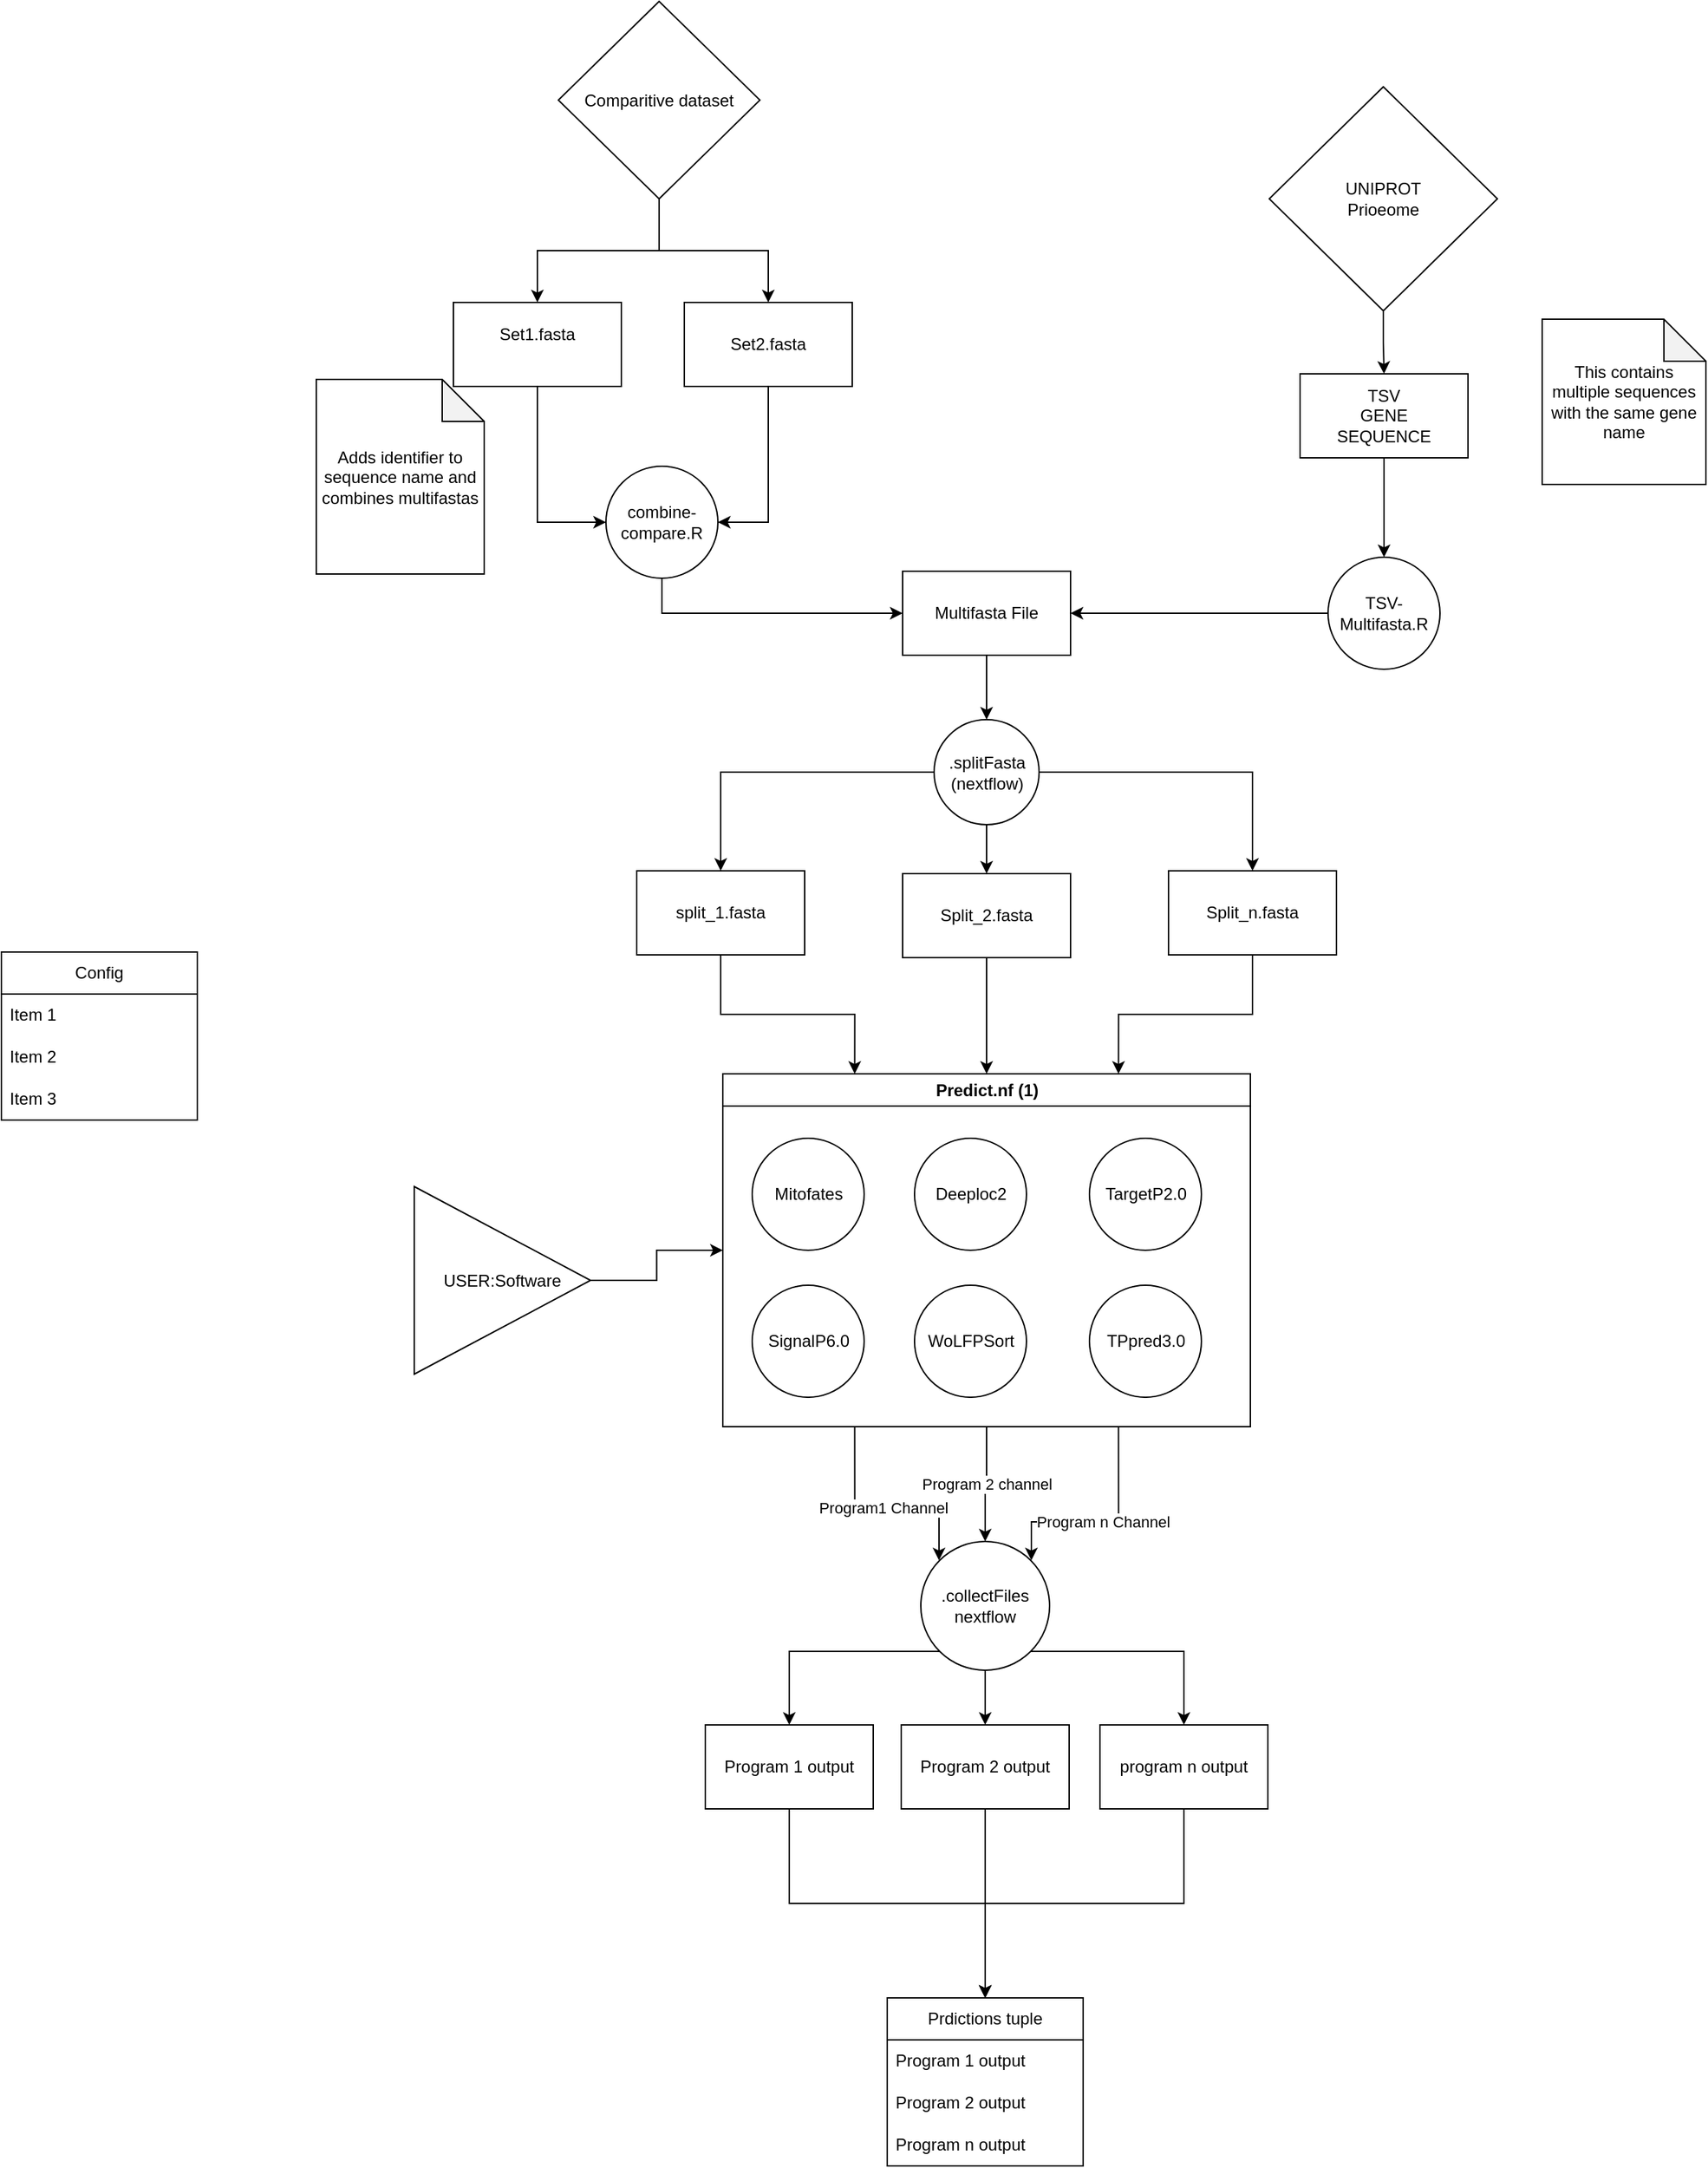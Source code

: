 <mxfile version="24.7.6">
  <diagram name="Page-1" id="ULZPpcux9okNFwmup-YN">
    <mxGraphModel dx="3840" dy="2156" grid="0" gridSize="10" guides="1" tooltips="1" connect="1" arrows="1" fold="1" page="0" pageScale="1" pageWidth="850" pageHeight="1100" math="0" shadow="0">
      <root>
        <mxCell id="0" />
        <mxCell id="1" parent="0" />
        <mxCell id="qJnq9B5q6zjiuBLe0VOC-31" style="edgeStyle=orthogonalEdgeStyle;rounded=0;orthogonalLoop=1;jettySize=auto;html=1;" parent="1" source="qJnq9B5q6zjiuBLe0VOC-3" target="qJnq9B5q6zjiuBLe0VOC-30" edge="1">
          <mxGeometry relative="1" as="geometry" />
        </mxCell>
        <mxCell id="qJnq9B5q6zjiuBLe0VOC-3" value="Multifasta File" style="rounded=0;whiteSpace=wrap;html=1;" parent="1" vertex="1">
          <mxGeometry x="168" y="170" width="120" height="60" as="geometry" />
        </mxCell>
        <mxCell id="qJnq9B5q6zjiuBLe0VOC-9" style="edgeStyle=orthogonalEdgeStyle;rounded=0;orthogonalLoop=1;jettySize=auto;html=1;" parent="1" source="qJnq9B5q6zjiuBLe0VOC-6" target="qJnq9B5q6zjiuBLe0VOC-14" edge="1">
          <mxGeometry relative="1" as="geometry">
            <mxPoint x="511.5" y="80" as="targetPoint" />
          </mxGeometry>
        </mxCell>
        <mxCell id="qJnq9B5q6zjiuBLe0VOC-6" value="&lt;div&gt;UNIPROT&lt;/div&gt;&lt;div&gt;Prioeome&lt;br&gt;&lt;/div&gt;" style="rhombus;whiteSpace=wrap;html=1;" parent="1" vertex="1">
          <mxGeometry x="430" y="-176" width="163" height="160" as="geometry" />
        </mxCell>
        <mxCell id="qJnq9B5q6zjiuBLe0VOC-12" value="This contains multiple sequences with the same gene name" style="shape=note;whiteSpace=wrap;html=1;backgroundOutline=1;darkOpacity=0.05;" parent="1" vertex="1">
          <mxGeometry x="625" y="-10" width="117" height="118" as="geometry" />
        </mxCell>
        <mxCell id="qJnq9B5q6zjiuBLe0VOC-16" style="edgeStyle=orthogonalEdgeStyle;rounded=0;orthogonalLoop=1;jettySize=auto;html=1;" parent="1" source="qJnq9B5q6zjiuBLe0VOC-14" target="qJnq9B5q6zjiuBLe0VOC-15" edge="1">
          <mxGeometry relative="1" as="geometry" />
        </mxCell>
        <mxCell id="qJnq9B5q6zjiuBLe0VOC-14" value="&lt;div&gt;TSV&lt;/div&gt;&lt;div&gt;GENE&lt;/div&gt;&lt;div&gt;SEQUENCE&lt;br&gt;&lt;/div&gt;" style="rounded=0;whiteSpace=wrap;html=1;" parent="1" vertex="1">
          <mxGeometry x="452" y="29" width="120" height="60" as="geometry" />
        </mxCell>
        <mxCell id="qJnq9B5q6zjiuBLe0VOC-17" style="edgeStyle=orthogonalEdgeStyle;rounded=0;orthogonalLoop=1;jettySize=auto;html=1;" parent="1" source="qJnq9B5q6zjiuBLe0VOC-15" target="qJnq9B5q6zjiuBLe0VOC-3" edge="1">
          <mxGeometry relative="1" as="geometry" />
        </mxCell>
        <mxCell id="qJnq9B5q6zjiuBLe0VOC-15" value="TSV-Multifasta.R" style="ellipse;whiteSpace=wrap;html=1;aspect=fixed;" parent="1" vertex="1">
          <mxGeometry x="472" y="160" width="80" height="80" as="geometry" />
        </mxCell>
        <mxCell id="qJnq9B5q6zjiuBLe0VOC-19" style="edgeStyle=orthogonalEdgeStyle;rounded=0;orthogonalLoop=1;jettySize=auto;html=1;" parent="1" source="qJnq9B5q6zjiuBLe0VOC-18" target="qJnq9B5q6zjiuBLe0VOC-21" edge="1">
          <mxGeometry relative="1" as="geometry">
            <mxPoint x="-62" y="-219" as="targetPoint" />
          </mxGeometry>
        </mxCell>
        <mxCell id="qJnq9B5q6zjiuBLe0VOC-20" style="edgeStyle=orthogonalEdgeStyle;rounded=0;orthogonalLoop=1;jettySize=auto;html=1;" parent="1" source="qJnq9B5q6zjiuBLe0VOC-18" target="qJnq9B5q6zjiuBLe0VOC-22" edge="1">
          <mxGeometry relative="1" as="geometry">
            <mxPoint x="64" y="-218" as="targetPoint" />
          </mxGeometry>
        </mxCell>
        <mxCell id="qJnq9B5q6zjiuBLe0VOC-18" value="Comparitive dataset" style="rhombus;whiteSpace=wrap;html=1;" parent="1" vertex="1">
          <mxGeometry x="-78" y="-237" width="144" height="141" as="geometry" />
        </mxCell>
        <mxCell id="qJnq9B5q6zjiuBLe0VOC-24" style="edgeStyle=orthogonalEdgeStyle;rounded=0;orthogonalLoop=1;jettySize=auto;html=1;entryX=0;entryY=0.5;entryDx=0;entryDy=0;" parent="1" source="qJnq9B5q6zjiuBLe0VOC-21" target="qJnq9B5q6zjiuBLe0VOC-23" edge="1">
          <mxGeometry relative="1" as="geometry" />
        </mxCell>
        <mxCell id="qJnq9B5q6zjiuBLe0VOC-21" value="&lt;div&gt;Set1.fasta&lt;/div&gt;&lt;div&gt;&lt;br&gt;&lt;/div&gt;" style="rounded=0;whiteSpace=wrap;html=1;" parent="1" vertex="1">
          <mxGeometry x="-153" y="-22" width="120" height="60" as="geometry" />
        </mxCell>
        <mxCell id="qJnq9B5q6zjiuBLe0VOC-25" style="edgeStyle=orthogonalEdgeStyle;rounded=0;orthogonalLoop=1;jettySize=auto;html=1;entryX=1;entryY=0.5;entryDx=0;entryDy=0;" parent="1" source="qJnq9B5q6zjiuBLe0VOC-22" target="qJnq9B5q6zjiuBLe0VOC-23" edge="1">
          <mxGeometry relative="1" as="geometry" />
        </mxCell>
        <mxCell id="qJnq9B5q6zjiuBLe0VOC-22" value="Set2.fasta" style="rounded=0;whiteSpace=wrap;html=1;" parent="1" vertex="1">
          <mxGeometry x="12" y="-22" width="120" height="60" as="geometry" />
        </mxCell>
        <mxCell id="qJnq9B5q6zjiuBLe0VOC-27" style="edgeStyle=orthogonalEdgeStyle;rounded=0;orthogonalLoop=1;jettySize=auto;html=1;exitX=0.5;exitY=1;exitDx=0;exitDy=0;" parent="1" source="qJnq9B5q6zjiuBLe0VOC-23" target="qJnq9B5q6zjiuBLe0VOC-3" edge="1">
          <mxGeometry relative="1" as="geometry" />
        </mxCell>
        <mxCell id="qJnq9B5q6zjiuBLe0VOC-23" value="&lt;div&gt;combine-compare.R&lt;br&gt;&lt;/div&gt;" style="ellipse;whiteSpace=wrap;html=1;aspect=fixed;" parent="1" vertex="1">
          <mxGeometry x="-44" y="95" width="80" height="80" as="geometry" />
        </mxCell>
        <mxCell id="qJnq9B5q6zjiuBLe0VOC-28" value="Adds identifier to sequence name and combines multifastas" style="shape=note;whiteSpace=wrap;html=1;backgroundOutline=1;darkOpacity=0.05;" parent="1" vertex="1">
          <mxGeometry x="-251" y="33" width="120" height="139" as="geometry" />
        </mxCell>
        <mxCell id="qJnq9B5q6zjiuBLe0VOC-39" style="edgeStyle=orthogonalEdgeStyle;rounded=0;orthogonalLoop=1;jettySize=auto;html=1;" parent="1" source="qJnq9B5q6zjiuBLe0VOC-30" target="qJnq9B5q6zjiuBLe0VOC-38" edge="1">
          <mxGeometry relative="1" as="geometry" />
        </mxCell>
        <mxCell id="qJnq9B5q6zjiuBLe0VOC-44" style="edgeStyle=orthogonalEdgeStyle;rounded=0;orthogonalLoop=1;jettySize=auto;html=1;" parent="1" source="qJnq9B5q6zjiuBLe0VOC-30" target="qJnq9B5q6zjiuBLe0VOC-42" edge="1">
          <mxGeometry relative="1" as="geometry" />
        </mxCell>
        <mxCell id="qJnq9B5q6zjiuBLe0VOC-47" style="edgeStyle=orthogonalEdgeStyle;rounded=0;orthogonalLoop=1;jettySize=auto;html=1;" parent="1" source="qJnq9B5q6zjiuBLe0VOC-30" target="qJnq9B5q6zjiuBLe0VOC-45" edge="1">
          <mxGeometry relative="1" as="geometry" />
        </mxCell>
        <mxCell id="qJnq9B5q6zjiuBLe0VOC-30" value="&lt;div&gt;.splitFasta&lt;/div&gt;&lt;div&gt;(nextflow)&lt;br&gt;&lt;/div&gt;" style="ellipse;whiteSpace=wrap;html=1;aspect=fixed;" parent="1" vertex="1">
          <mxGeometry x="190.5" y="276" width="75" height="75" as="geometry" />
        </mxCell>
        <mxCell id="vaD8Y8nn1ZXBgAJLPTWL-6" value="Program1 Channel" style="edgeStyle=orthogonalEdgeStyle;rounded=0;orthogonalLoop=1;jettySize=auto;html=1;exitX=0.25;exitY=1;exitDx=0;exitDy=0;entryX=0;entryY=0;entryDx=0;entryDy=0;" edge="1" parent="1" source="qJnq9B5q6zjiuBLe0VOC-34" target="vaD8Y8nn1ZXBgAJLPTWL-10">
          <mxGeometry relative="1" as="geometry">
            <mxPoint x="8.857" y="1052.429" as="targetPoint" />
            <Array as="points">
              <mxPoint x="134" y="839" />
              <mxPoint x="194" y="839" />
              <mxPoint x="194" y="876" />
            </Array>
          </mxGeometry>
        </mxCell>
        <mxCell id="vaD8Y8nn1ZXBgAJLPTWL-8" value="Program 2 channel" style="edgeStyle=orthogonalEdgeStyle;rounded=0;orthogonalLoop=1;jettySize=auto;html=1;exitX=0.5;exitY=1;exitDx=0;exitDy=0;entryX=0.5;entryY=0;entryDx=0;entryDy=0;" edge="1" parent="1" source="qJnq9B5q6zjiuBLe0VOC-34" target="vaD8Y8nn1ZXBgAJLPTWL-10">
          <mxGeometry relative="1" as="geometry">
            <mxPoint x="227.429" y="1056.714" as="targetPoint" />
          </mxGeometry>
        </mxCell>
        <mxCell id="vaD8Y8nn1ZXBgAJLPTWL-9" value="Program n Channel" style="edgeStyle=orthogonalEdgeStyle;rounded=0;orthogonalLoop=1;jettySize=auto;html=1;exitX=0.75;exitY=1;exitDx=0;exitDy=0;entryX=1;entryY=0;entryDx=0;entryDy=0;" edge="1" parent="1" source="qJnq9B5q6zjiuBLe0VOC-34" target="vaD8Y8nn1ZXBgAJLPTWL-10">
          <mxGeometry relative="1" as="geometry">
            <mxPoint x="446" y="1065.286" as="targetPoint" />
            <Array as="points">
              <mxPoint x="322" y="849" />
              <mxPoint x="260" y="849" />
              <mxPoint x="260" y="876" />
            </Array>
          </mxGeometry>
        </mxCell>
        <mxCell id="qJnq9B5q6zjiuBLe0VOC-34" value="Predict.nf (1)" style="swimlane;whiteSpace=wrap;html=1;" parent="1" vertex="1">
          <mxGeometry x="39.5" y="529" width="377" height="252" as="geometry" />
        </mxCell>
        <mxCell id="qJnq9B5q6zjiuBLe0VOC-35" value="Mitofates" style="ellipse;whiteSpace=wrap;html=1;aspect=fixed;" parent="qJnq9B5q6zjiuBLe0VOC-34" vertex="1">
          <mxGeometry x="21" y="46" width="80" height="80" as="geometry" />
        </mxCell>
        <mxCell id="qJnq9B5q6zjiuBLe0VOC-36" value="Deeploc2" style="ellipse;whiteSpace=wrap;html=1;aspect=fixed;" parent="qJnq9B5q6zjiuBLe0VOC-34" vertex="1">
          <mxGeometry x="137" y="46" width="80" height="80" as="geometry" />
        </mxCell>
        <mxCell id="qJnq9B5q6zjiuBLe0VOC-50" value="TargetP2.0" style="ellipse;whiteSpace=wrap;html=1;aspect=fixed;" parent="qJnq9B5q6zjiuBLe0VOC-34" vertex="1">
          <mxGeometry x="262" y="46" width="80" height="80" as="geometry" />
        </mxCell>
        <mxCell id="qJnq9B5q6zjiuBLe0VOC-51" value="TPpred3.0" style="ellipse;whiteSpace=wrap;html=1;aspect=fixed;" parent="qJnq9B5q6zjiuBLe0VOC-34" vertex="1">
          <mxGeometry x="262" y="151" width="80" height="80" as="geometry" />
        </mxCell>
        <mxCell id="qJnq9B5q6zjiuBLe0VOC-52" value="SignalP6.0" style="ellipse;whiteSpace=wrap;html=1;aspect=fixed;" parent="qJnq9B5q6zjiuBLe0VOC-34" vertex="1">
          <mxGeometry x="21" y="151" width="80" height="80" as="geometry" />
        </mxCell>
        <mxCell id="qJnq9B5q6zjiuBLe0VOC-53" value="WoLFPSort" style="ellipse;whiteSpace=wrap;html=1;aspect=fixed;" parent="qJnq9B5q6zjiuBLe0VOC-34" vertex="1">
          <mxGeometry x="137" y="151" width="80" height="80" as="geometry" />
        </mxCell>
        <mxCell id="7bUdXhQgvfwsXTBC8TI4-20" style="edgeStyle=orthogonalEdgeStyle;rounded=0;orthogonalLoop=1;jettySize=auto;html=1;exitX=0.5;exitY=1;exitDx=0;exitDy=0;entryX=0.25;entryY=0;entryDx=0;entryDy=0;" parent="1" source="qJnq9B5q6zjiuBLe0VOC-38" target="qJnq9B5q6zjiuBLe0VOC-34" edge="1">
          <mxGeometry relative="1" as="geometry">
            <mxPoint x="199.716" y="600.716" as="targetPoint" />
          </mxGeometry>
        </mxCell>
        <mxCell id="qJnq9B5q6zjiuBLe0VOC-38" value="split_1.fasta" style="rounded=0;whiteSpace=wrap;html=1;" parent="1" vertex="1">
          <mxGeometry x="-22" y="384" width="120" height="60" as="geometry" />
        </mxCell>
        <mxCell id="7bUdXhQgvfwsXTBC8TI4-21" style="edgeStyle=orthogonalEdgeStyle;rounded=0;orthogonalLoop=1;jettySize=auto;html=1;exitX=0.5;exitY=1;exitDx=0;exitDy=0;entryX=0.5;entryY=0;entryDx=0;entryDy=0;" parent="1" source="qJnq9B5q6zjiuBLe0VOC-42" target="qJnq9B5q6zjiuBLe0VOC-34" edge="1">
          <mxGeometry relative="1" as="geometry">
            <mxPoint x="228.0" y="589" as="targetPoint" />
          </mxGeometry>
        </mxCell>
        <mxCell id="qJnq9B5q6zjiuBLe0VOC-42" value="Split_2.fasta" style="rounded=0;whiteSpace=wrap;html=1;" parent="1" vertex="1">
          <mxGeometry x="168" y="386" width="120" height="60" as="geometry" />
        </mxCell>
        <mxCell id="7bUdXhQgvfwsXTBC8TI4-22" style="edgeStyle=orthogonalEdgeStyle;rounded=0;orthogonalLoop=1;jettySize=auto;html=1;exitX=0.5;exitY=1;exitDx=0;exitDy=0;entryX=0.75;entryY=0;entryDx=0;entryDy=0;" parent="1" source="qJnq9B5q6zjiuBLe0VOC-45" target="qJnq9B5q6zjiuBLe0VOC-34" edge="1">
          <mxGeometry relative="1" as="geometry">
            <mxPoint x="256.284" y="600.716" as="targetPoint" />
          </mxGeometry>
        </mxCell>
        <mxCell id="qJnq9B5q6zjiuBLe0VOC-45" value="Split_n.fasta" style="rounded=0;whiteSpace=wrap;html=1;" parent="1" vertex="1">
          <mxGeometry x="358" y="384" width="120" height="60" as="geometry" />
        </mxCell>
        <mxCell id="5xZawU3vYZZpeLcw6CaT-5" value="Config" style="swimlane;fontStyle=0;childLayout=stackLayout;horizontal=1;startSize=30;horizontalStack=0;resizeParent=1;resizeParentMax=0;resizeLast=0;collapsible=1;marginBottom=0;whiteSpace=wrap;html=1;" parent="1" vertex="1">
          <mxGeometry x="-476" y="442" width="140" height="120" as="geometry" />
        </mxCell>
        <mxCell id="5xZawU3vYZZpeLcw6CaT-6" value="Item 1" style="text;strokeColor=none;fillColor=none;align=left;verticalAlign=middle;spacingLeft=4;spacingRight=4;overflow=hidden;points=[[0,0.5],[1,0.5]];portConstraint=eastwest;rotatable=0;whiteSpace=wrap;html=1;" parent="5xZawU3vYZZpeLcw6CaT-5" vertex="1">
          <mxGeometry y="30" width="140" height="30" as="geometry" />
        </mxCell>
        <mxCell id="5xZawU3vYZZpeLcw6CaT-7" value="Item 2" style="text;strokeColor=none;fillColor=none;align=left;verticalAlign=middle;spacingLeft=4;spacingRight=4;overflow=hidden;points=[[0,0.5],[1,0.5]];portConstraint=eastwest;rotatable=0;whiteSpace=wrap;html=1;" parent="5xZawU3vYZZpeLcw6CaT-5" vertex="1">
          <mxGeometry y="60" width="140" height="30" as="geometry" />
        </mxCell>
        <mxCell id="5xZawU3vYZZpeLcw6CaT-8" value="Item 3" style="text;strokeColor=none;fillColor=none;align=left;verticalAlign=middle;spacingLeft=4;spacingRight=4;overflow=hidden;points=[[0,0.5],[1,0.5]];portConstraint=eastwest;rotatable=0;whiteSpace=wrap;html=1;" parent="5xZawU3vYZZpeLcw6CaT-5" vertex="1">
          <mxGeometry y="90" width="140" height="30" as="geometry" />
        </mxCell>
        <mxCell id="Gp8ee50BkvabkPKKaWTL-23" style="edgeStyle=orthogonalEdgeStyle;rounded=0;orthogonalLoop=1;jettySize=auto;html=1;entryX=0;entryY=0.5;entryDx=0;entryDy=0;" parent="1" source="Gp8ee50BkvabkPKKaWTL-15" target="qJnq9B5q6zjiuBLe0VOC-34" edge="1">
          <mxGeometry relative="1" as="geometry" />
        </mxCell>
        <mxCell id="Gp8ee50BkvabkPKKaWTL-15" value="USER:Software" style="triangle;whiteSpace=wrap;html=1;" parent="1" vertex="1">
          <mxGeometry x="-181" y="609.5" width="126" height="134" as="geometry" />
        </mxCell>
        <mxCell id="vaD8Y8nn1ZXBgAJLPTWL-11" style="edgeStyle=orthogonalEdgeStyle;rounded=0;orthogonalLoop=1;jettySize=auto;html=1;exitX=0;exitY=1;exitDx=0;exitDy=0;" edge="1" parent="1" source="vaD8Y8nn1ZXBgAJLPTWL-10" target="vaD8Y8nn1ZXBgAJLPTWL-12">
          <mxGeometry relative="1" as="geometry">
            <mxPoint x="99" y="1123.667" as="targetPoint" />
          </mxGeometry>
        </mxCell>
        <mxCell id="vaD8Y8nn1ZXBgAJLPTWL-17" style="edgeStyle=orthogonalEdgeStyle;rounded=0;orthogonalLoop=1;jettySize=auto;html=1;exitX=0.5;exitY=1;exitDx=0;exitDy=0;" edge="1" parent="1" source="vaD8Y8nn1ZXBgAJLPTWL-10" target="vaD8Y8nn1ZXBgAJLPTWL-14">
          <mxGeometry relative="1" as="geometry" />
        </mxCell>
        <mxCell id="vaD8Y8nn1ZXBgAJLPTWL-18" style="edgeStyle=orthogonalEdgeStyle;rounded=0;orthogonalLoop=1;jettySize=auto;html=1;exitX=1;exitY=1;exitDx=0;exitDy=0;" edge="1" parent="1" source="vaD8Y8nn1ZXBgAJLPTWL-10" target="vaD8Y8nn1ZXBgAJLPTWL-15">
          <mxGeometry relative="1" as="geometry" />
        </mxCell>
        <mxCell id="vaD8Y8nn1ZXBgAJLPTWL-10" value="&lt;div&gt;.collectFiles&lt;/div&gt;&lt;div&gt;nextflow&lt;br&gt;&lt;/div&gt;" style="ellipse;whiteSpace=wrap;html=1;aspect=fixed;" vertex="1" parent="1">
          <mxGeometry x="181" y="863" width="92" height="92" as="geometry" />
        </mxCell>
        <mxCell id="vaD8Y8nn1ZXBgAJLPTWL-28" style="edgeStyle=orthogonalEdgeStyle;rounded=0;orthogonalLoop=1;jettySize=auto;html=1;exitX=0.5;exitY=1;exitDx=0;exitDy=0;entryX=0.5;entryY=0;entryDx=0;entryDy=0;" edge="1" parent="1" source="vaD8Y8nn1ZXBgAJLPTWL-12" target="vaD8Y8nn1ZXBgAJLPTWL-20">
          <mxGeometry relative="1" as="geometry" />
        </mxCell>
        <mxCell id="vaD8Y8nn1ZXBgAJLPTWL-12" value="Program 1 output" style="rounded=0;whiteSpace=wrap;html=1;" vertex="1" parent="1">
          <mxGeometry x="27" y="994" width="120" height="60" as="geometry" />
        </mxCell>
        <mxCell id="vaD8Y8nn1ZXBgAJLPTWL-30" style="edgeStyle=orthogonalEdgeStyle;rounded=0;orthogonalLoop=1;jettySize=auto;html=1;exitX=0.5;exitY=1;exitDx=0;exitDy=0;entryX=0.5;entryY=0;entryDx=0;entryDy=0;" edge="1" parent="1" source="vaD8Y8nn1ZXBgAJLPTWL-14" target="vaD8Y8nn1ZXBgAJLPTWL-20">
          <mxGeometry relative="1" as="geometry" />
        </mxCell>
        <mxCell id="vaD8Y8nn1ZXBgAJLPTWL-14" value="Program 2 output" style="rounded=0;whiteSpace=wrap;html=1;" vertex="1" parent="1">
          <mxGeometry x="167" y="994" width="120" height="60" as="geometry" />
        </mxCell>
        <mxCell id="vaD8Y8nn1ZXBgAJLPTWL-31" style="edgeStyle=orthogonalEdgeStyle;rounded=0;orthogonalLoop=1;jettySize=auto;html=1;exitX=0.5;exitY=1;exitDx=0;exitDy=0;entryX=0.5;entryY=0;entryDx=0;entryDy=0;" edge="1" parent="1" source="vaD8Y8nn1ZXBgAJLPTWL-15" target="vaD8Y8nn1ZXBgAJLPTWL-20">
          <mxGeometry relative="1" as="geometry" />
        </mxCell>
        <mxCell id="vaD8Y8nn1ZXBgAJLPTWL-15" value="program n output" style="rounded=0;whiteSpace=wrap;html=1;" vertex="1" parent="1">
          <mxGeometry x="309" y="994" width="120" height="60" as="geometry" />
        </mxCell>
        <mxCell id="vaD8Y8nn1ZXBgAJLPTWL-20" value="Prdictions tuple" style="swimlane;fontStyle=0;childLayout=stackLayout;horizontal=1;startSize=30;horizontalStack=0;resizeParent=1;resizeParentMax=0;resizeLast=0;collapsible=1;marginBottom=0;whiteSpace=wrap;html=1;" vertex="1" parent="1">
          <mxGeometry x="157" y="1189" width="140" height="120" as="geometry" />
        </mxCell>
        <mxCell id="vaD8Y8nn1ZXBgAJLPTWL-21" value="Program 1 output" style="text;strokeColor=none;fillColor=none;align=left;verticalAlign=middle;spacingLeft=4;spacingRight=4;overflow=hidden;points=[[0,0.5],[1,0.5]];portConstraint=eastwest;rotatable=0;whiteSpace=wrap;html=1;" vertex="1" parent="vaD8Y8nn1ZXBgAJLPTWL-20">
          <mxGeometry y="30" width="140" height="30" as="geometry" />
        </mxCell>
        <mxCell id="vaD8Y8nn1ZXBgAJLPTWL-22" value="Program 2 output" style="text;strokeColor=none;fillColor=none;align=left;verticalAlign=middle;spacingLeft=4;spacingRight=4;overflow=hidden;points=[[0,0.5],[1,0.5]];portConstraint=eastwest;rotatable=0;whiteSpace=wrap;html=1;" vertex="1" parent="vaD8Y8nn1ZXBgAJLPTWL-20">
          <mxGeometry y="60" width="140" height="30" as="geometry" />
        </mxCell>
        <mxCell id="vaD8Y8nn1ZXBgAJLPTWL-23" value="Program n output" style="text;strokeColor=none;fillColor=none;align=left;verticalAlign=middle;spacingLeft=4;spacingRight=4;overflow=hidden;points=[[0,0.5],[1,0.5]];portConstraint=eastwest;rotatable=0;whiteSpace=wrap;html=1;" vertex="1" parent="vaD8Y8nn1ZXBgAJLPTWL-20">
          <mxGeometry y="90" width="140" height="30" as="geometry" />
        </mxCell>
      </root>
    </mxGraphModel>
  </diagram>
</mxfile>
